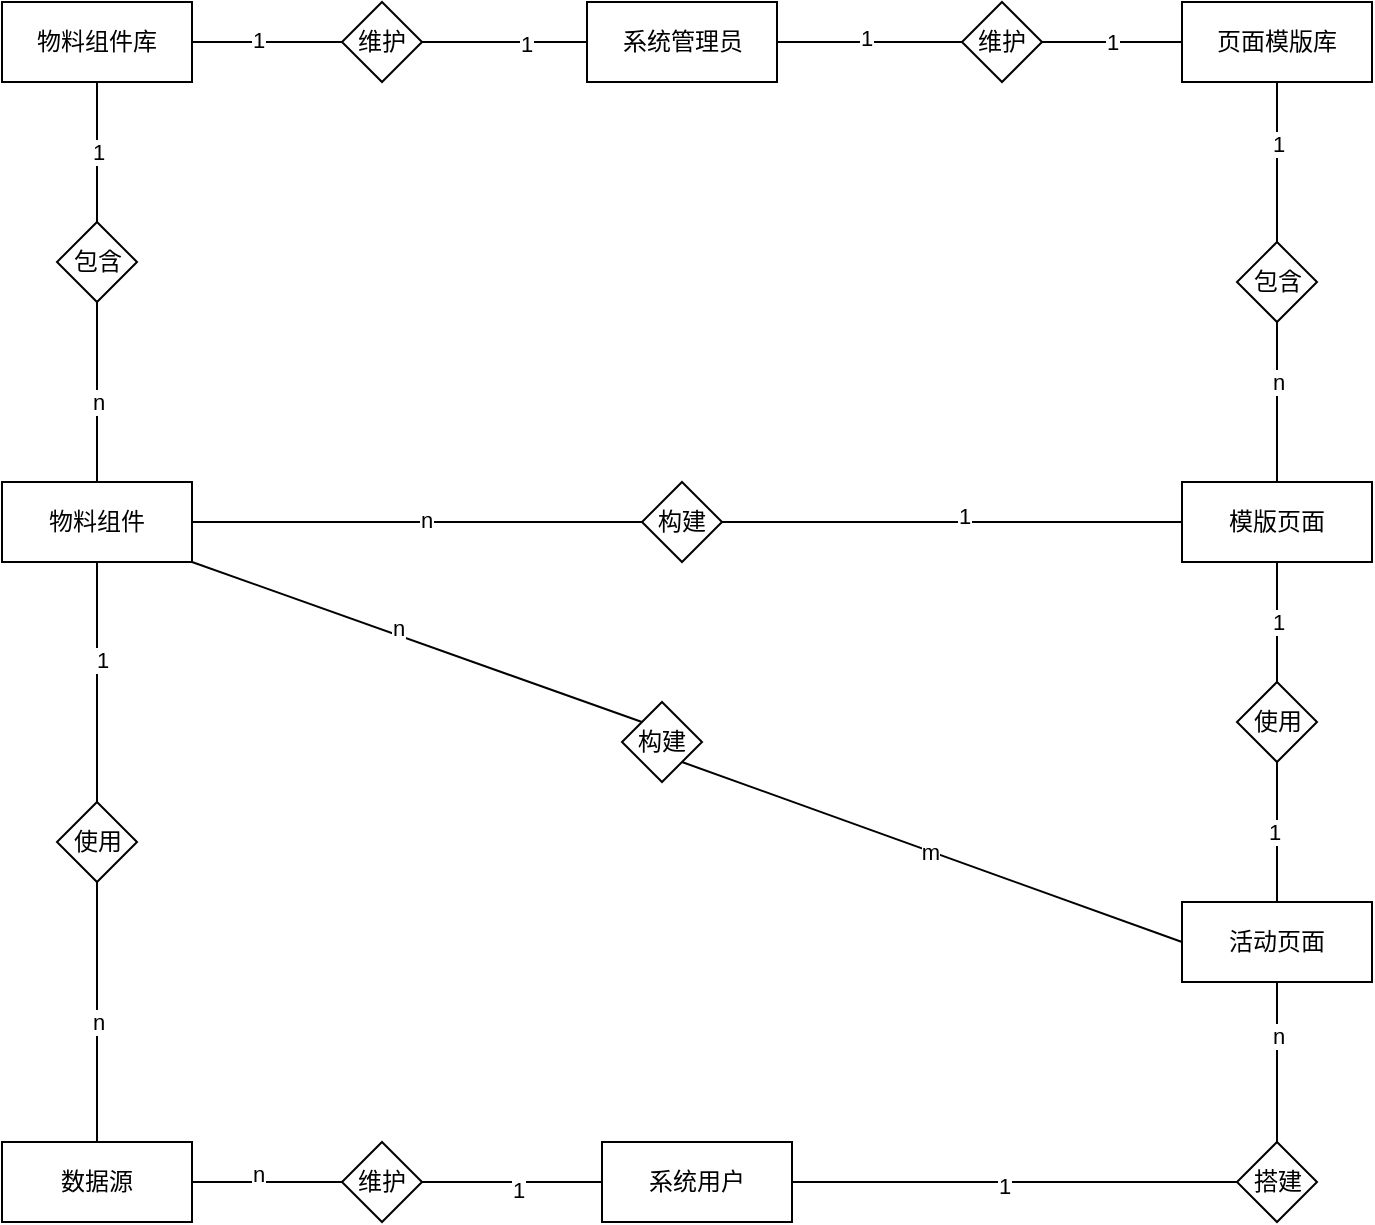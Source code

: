 <mxfile version="22.1.0" type="github">
  <diagram id="R2lEEEUBdFMjLlhIrx00" name="Page-1">
    <mxGraphModel dx="1910" dy="673" grid="1" gridSize="10" guides="1" tooltips="1" connect="1" arrows="1" fold="1" page="1" pageScale="1" pageWidth="850" pageHeight="1100" math="0" shadow="0" extFonts="Permanent Marker^https://fonts.googleapis.com/css?family=Permanent+Marker">
      <root>
        <mxCell id="0" />
        <mxCell id="1" parent="0" />
        <mxCell id="79Bn47hT7U_q4xXXucv6-1" value="系统管理员" style="rounded=0;whiteSpace=wrap;html=1;" vertex="1" parent="1">
          <mxGeometry x="272.5" y="220" width="95" height="40" as="geometry" />
        </mxCell>
        <mxCell id="79Bn47hT7U_q4xXXucv6-3" value="物料组件库" style="rounded=0;whiteSpace=wrap;html=1;" vertex="1" parent="1">
          <mxGeometry x="-20" y="220" width="95" height="40" as="geometry" />
        </mxCell>
        <mxCell id="79Bn47hT7U_q4xXXucv6-4" value="物料组件" style="rounded=0;whiteSpace=wrap;html=1;" vertex="1" parent="1">
          <mxGeometry x="-20" y="460" width="95" height="40" as="geometry" />
        </mxCell>
        <mxCell id="79Bn47hT7U_q4xXXucv6-5" value="包含" style="rhombus;whiteSpace=wrap;html=1;" vertex="1" parent="1">
          <mxGeometry x="7.5" y="330" width="40" height="40" as="geometry" />
        </mxCell>
        <mxCell id="79Bn47hT7U_q4xXXucv6-6" value="页面模版库" style="rounded=0;whiteSpace=wrap;html=1;" vertex="1" parent="1">
          <mxGeometry x="570" y="220" width="95" height="40" as="geometry" />
        </mxCell>
        <mxCell id="79Bn47hT7U_q4xXXucv6-7" value="模版页面" style="rounded=0;whiteSpace=wrap;html=1;" vertex="1" parent="1">
          <mxGeometry x="570" y="460" width="95" height="40" as="geometry" />
        </mxCell>
        <mxCell id="79Bn47hT7U_q4xXXucv6-8" value="维护" style="rhombus;whiteSpace=wrap;html=1;" vertex="1" parent="1">
          <mxGeometry x="460" y="220" width="40" height="40" as="geometry" />
        </mxCell>
        <mxCell id="79Bn47hT7U_q4xXXucv6-10" value="系统用户" style="rounded=0;whiteSpace=wrap;html=1;" vertex="1" parent="1">
          <mxGeometry x="280" y="790" width="95" height="40" as="geometry" />
        </mxCell>
        <mxCell id="79Bn47hT7U_q4xXXucv6-11" value="数据源" style="rounded=0;whiteSpace=wrap;html=1;" vertex="1" parent="1">
          <mxGeometry x="-20" y="790" width="95" height="40" as="geometry" />
        </mxCell>
        <mxCell id="79Bn47hT7U_q4xXXucv6-13" value="" style="endArrow=none;html=1;rounded=0;exitX=1;exitY=0.5;exitDx=0;exitDy=0;entryX=0;entryY=0.5;entryDx=0;entryDy=0;" edge="1" parent="1" source="79Bn47hT7U_q4xXXucv6-2" target="79Bn47hT7U_q4xXXucv6-1">
          <mxGeometry width="50" height="50" relative="1" as="geometry">
            <mxPoint x="340" y="410" as="sourcePoint" />
            <mxPoint x="390" y="360" as="targetPoint" />
          </mxGeometry>
        </mxCell>
        <mxCell id="79Bn47hT7U_q4xXXucv6-69" value="1" style="edgeLabel;html=1;align=center;verticalAlign=middle;resizable=0;points=[];" vertex="1" connectable="0" parent="79Bn47hT7U_q4xXXucv6-13">
          <mxGeometry x="0.224" y="-1" relative="1" as="geometry">
            <mxPoint x="1" as="offset" />
          </mxGeometry>
        </mxCell>
        <mxCell id="79Bn47hT7U_q4xXXucv6-14" value="" style="endArrow=none;html=1;rounded=0;exitX=1;exitY=0.5;exitDx=0;exitDy=0;" edge="1" parent="1" source="79Bn47hT7U_q4xXXucv6-2">
          <mxGeometry width="50" height="50" relative="1" as="geometry">
            <mxPoint x="270" y="250" as="sourcePoint" />
            <mxPoint x="220" y="240" as="targetPoint" />
          </mxGeometry>
        </mxCell>
        <mxCell id="79Bn47hT7U_q4xXXucv6-17" value="" style="endArrow=none;html=1;rounded=0;exitX=1;exitY=0.5;exitDx=0;exitDy=0;entryX=0;entryY=0.5;entryDx=0;entryDy=0;" edge="1" parent="1" source="79Bn47hT7U_q4xXXucv6-1" target="79Bn47hT7U_q4xXXucv6-8">
          <mxGeometry width="50" height="50" relative="1" as="geometry">
            <mxPoint x="118" y="350" as="sourcePoint" />
            <mxPoint x="118" y="380" as="targetPoint" />
          </mxGeometry>
        </mxCell>
        <mxCell id="79Bn47hT7U_q4xXXucv6-71" value="1" style="edgeLabel;html=1;align=center;verticalAlign=middle;resizable=0;points=[];" vertex="1" connectable="0" parent="79Bn47hT7U_q4xXXucv6-17">
          <mxGeometry x="-0.049" y="2" relative="1" as="geometry">
            <mxPoint as="offset" />
          </mxGeometry>
        </mxCell>
        <mxCell id="79Bn47hT7U_q4xXXucv6-18" value="1" style="endArrow=none;html=1;rounded=0;entryX=1;entryY=0.5;entryDx=0;entryDy=0;" edge="1" parent="1" source="79Bn47hT7U_q4xXXucv6-6" target="79Bn47hT7U_q4xXXucv6-8">
          <mxGeometry width="50" height="50" relative="1" as="geometry">
            <mxPoint x="435" y="250" as="sourcePoint" />
            <mxPoint x="490" y="250" as="targetPoint" />
          </mxGeometry>
        </mxCell>
        <mxCell id="79Bn47hT7U_q4xXXucv6-23" value="使用" style="rhombus;whiteSpace=wrap;html=1;" vertex="1" parent="1">
          <mxGeometry x="7.5" y="620" width="40" height="40" as="geometry" />
        </mxCell>
        <mxCell id="79Bn47hT7U_q4xXXucv6-28" value="维护" style="rhombus;whiteSpace=wrap;html=1;" vertex="1" parent="1">
          <mxGeometry x="150" y="790" width="40" height="40" as="geometry" />
        </mxCell>
        <mxCell id="79Bn47hT7U_q4xXXucv6-29" value="" style="endArrow=none;html=1;rounded=0;entryX=0.5;entryY=0;entryDx=0;entryDy=0;exitX=0.5;exitY=1;exitDx=0;exitDy=0;" edge="1" parent="1" source="79Bn47hT7U_q4xXXucv6-4" target="79Bn47hT7U_q4xXXucv6-23">
          <mxGeometry width="50" height="50" relative="1" as="geometry">
            <mxPoint x="-310" y="440" as="sourcePoint" />
            <mxPoint x="390" y="290" as="targetPoint" />
          </mxGeometry>
        </mxCell>
        <mxCell id="79Bn47hT7U_q4xXXucv6-90" value="1" style="edgeLabel;html=1;align=center;verticalAlign=middle;resizable=0;points=[];" vertex="1" connectable="0" parent="79Bn47hT7U_q4xXXucv6-29">
          <mxGeometry x="-0.183" y="2" relative="1" as="geometry">
            <mxPoint as="offset" />
          </mxGeometry>
        </mxCell>
        <mxCell id="79Bn47hT7U_q4xXXucv6-30" value="" style="endArrow=none;html=1;rounded=0;entryX=0.5;entryY=1;entryDx=0;entryDy=0;" edge="1" parent="1" source="79Bn47hT7U_q4xXXucv6-11" target="79Bn47hT7U_q4xXXucv6-23">
          <mxGeometry width="50" height="50" relative="1" as="geometry">
            <mxPoint x="38" y="330" as="sourcePoint" />
            <mxPoint x="38" y="430" as="targetPoint" />
          </mxGeometry>
        </mxCell>
        <mxCell id="79Bn47hT7U_q4xXXucv6-92" value="n" style="edgeLabel;html=1;align=center;verticalAlign=middle;resizable=0;points=[];" vertex="1" connectable="0" parent="79Bn47hT7U_q4xXXucv6-30">
          <mxGeometry x="0.431" y="-3" relative="1" as="geometry">
            <mxPoint x="-3" y="33" as="offset" />
          </mxGeometry>
        </mxCell>
        <mxCell id="79Bn47hT7U_q4xXXucv6-31" value="" style="endArrow=none;html=1;rounded=0;entryX=0;entryY=0.5;entryDx=0;entryDy=0;exitX=1;exitY=0.5;exitDx=0;exitDy=0;" edge="1" parent="1" source="79Bn47hT7U_q4xXXucv6-28" target="79Bn47hT7U_q4xXXucv6-10">
          <mxGeometry width="50" height="50" relative="1" as="geometry">
            <mxPoint x="58" y="800" as="sourcePoint" />
            <mxPoint x="58" y="740" as="targetPoint" />
          </mxGeometry>
        </mxCell>
        <mxCell id="79Bn47hT7U_q4xXXucv6-88" value="1" style="edgeLabel;html=1;align=center;verticalAlign=middle;resizable=0;points=[];" vertex="1" connectable="0" parent="79Bn47hT7U_q4xXXucv6-31">
          <mxGeometry x="0.033" y="-4" relative="1" as="geometry">
            <mxPoint x="1" as="offset" />
          </mxGeometry>
        </mxCell>
        <mxCell id="79Bn47hT7U_q4xXXucv6-32" value="" style="endArrow=none;html=1;rounded=0;exitX=1;exitY=0.5;exitDx=0;exitDy=0;entryX=0;entryY=0.5;entryDx=0;entryDy=0;" edge="1" parent="1" source="79Bn47hT7U_q4xXXucv6-11" target="79Bn47hT7U_q4xXXucv6-28">
          <mxGeometry width="50" height="50" relative="1" as="geometry">
            <mxPoint x="225" y="820" as="sourcePoint" />
            <mxPoint x="170" y="840" as="targetPoint" />
          </mxGeometry>
        </mxCell>
        <mxCell id="79Bn47hT7U_q4xXXucv6-89" value="n" style="edgeLabel;html=1;align=center;verticalAlign=middle;resizable=0;points=[];" vertex="1" connectable="0" parent="79Bn47hT7U_q4xXXucv6-32">
          <mxGeometry x="-0.133" y="4" relative="1" as="geometry">
            <mxPoint as="offset" />
          </mxGeometry>
        </mxCell>
        <mxCell id="79Bn47hT7U_q4xXXucv6-35" value="构建" style="rhombus;whiteSpace=wrap;html=1;" vertex="1" parent="1">
          <mxGeometry x="300" y="460" width="40" height="40" as="geometry" />
        </mxCell>
        <mxCell id="79Bn47hT7U_q4xXXucv6-9" value="包含" style="rhombus;whiteSpace=wrap;html=1;" vertex="1" parent="1">
          <mxGeometry x="597.5" y="340" width="40" height="40" as="geometry" />
        </mxCell>
        <mxCell id="79Bn47hT7U_q4xXXucv6-38" value="" style="endArrow=none;html=1;rounded=0;exitX=1;exitY=0.5;exitDx=0;exitDy=0;" edge="1" parent="1" source="79Bn47hT7U_q4xXXucv6-3" target="79Bn47hT7U_q4xXXucv6-2">
          <mxGeometry width="50" height="50" relative="1" as="geometry">
            <mxPoint x="75" y="240" as="sourcePoint" />
            <mxPoint x="220" y="240" as="targetPoint" />
          </mxGeometry>
        </mxCell>
        <mxCell id="79Bn47hT7U_q4xXXucv6-70" value="1" style="edgeLabel;html=1;align=center;verticalAlign=middle;resizable=0;points=[];" vertex="1" connectable="0" parent="79Bn47hT7U_q4xXXucv6-38">
          <mxGeometry x="-0.133" y="1" relative="1" as="geometry">
            <mxPoint as="offset" />
          </mxGeometry>
        </mxCell>
        <mxCell id="79Bn47hT7U_q4xXXucv6-2" value="维护" style="rhombus;whiteSpace=wrap;html=1;" vertex="1" parent="1">
          <mxGeometry x="150" y="220" width="40" height="40" as="geometry" />
        </mxCell>
        <mxCell id="79Bn47hT7U_q4xXXucv6-39" value="" style="endArrow=none;html=1;rounded=0;exitX=1;exitY=0.5;exitDx=0;exitDy=0;entryX=0;entryY=0.5;entryDx=0;entryDy=0;" edge="1" parent="1" source="79Bn47hT7U_q4xXXucv6-4" target="79Bn47hT7U_q4xXXucv6-35">
          <mxGeometry width="50" height="50" relative="1" as="geometry">
            <mxPoint x="320" y="220" as="sourcePoint" />
            <mxPoint x="370" y="170" as="targetPoint" />
          </mxGeometry>
        </mxCell>
        <mxCell id="79Bn47hT7U_q4xXXucv6-75" value="n" style="edgeLabel;html=1;align=center;verticalAlign=middle;resizable=0;points=[];" vertex="1" connectable="0" parent="79Bn47hT7U_q4xXXucv6-39">
          <mxGeometry x="0.036" y="1" relative="1" as="geometry">
            <mxPoint as="offset" />
          </mxGeometry>
        </mxCell>
        <mxCell id="79Bn47hT7U_q4xXXucv6-40" value="" style="endArrow=none;html=1;rounded=0;entryX=1;entryY=0.5;entryDx=0;entryDy=0;exitX=0;exitY=0.5;exitDx=0;exitDy=0;" edge="1" parent="1" source="79Bn47hT7U_q4xXXucv6-7" target="79Bn47hT7U_q4xXXucv6-35">
          <mxGeometry width="50" height="50" relative="1" as="geometry">
            <mxPoint x="85" y="40" as="sourcePoint" />
            <mxPoint x="285" y="40" as="targetPoint" />
          </mxGeometry>
        </mxCell>
        <mxCell id="79Bn47hT7U_q4xXXucv6-76" value="1" style="edgeLabel;html=1;align=center;verticalAlign=middle;resizable=0;points=[];" vertex="1" connectable="0" parent="79Bn47hT7U_q4xXXucv6-40">
          <mxGeometry x="-0.039" y="-3" relative="1" as="geometry">
            <mxPoint x="1" as="offset" />
          </mxGeometry>
        </mxCell>
        <mxCell id="79Bn47hT7U_q4xXXucv6-41" value="活动页面" style="rounded=0;whiteSpace=wrap;html=1;" vertex="1" parent="1">
          <mxGeometry x="570" y="670" width="95" height="40" as="geometry" />
        </mxCell>
        <mxCell id="79Bn47hT7U_q4xXXucv6-42" value="搭建" style="rhombus;whiteSpace=wrap;html=1;" vertex="1" parent="1">
          <mxGeometry x="597.5" y="790" width="40" height="40" as="geometry" />
        </mxCell>
        <mxCell id="79Bn47hT7U_q4xXXucv6-50" value="构建" style="rhombus;whiteSpace=wrap;html=1;" vertex="1" parent="1">
          <mxGeometry x="290" y="570" width="40" height="40" as="geometry" />
        </mxCell>
        <mxCell id="79Bn47hT7U_q4xXXucv6-53" value="1" style="endArrow=none;html=1;rounded=0;entryX=0.5;entryY=1;entryDx=0;entryDy=0;" edge="1" parent="1" source="79Bn47hT7U_q4xXXucv6-5" target="79Bn47hT7U_q4xXXucv6-3">
          <mxGeometry width="50" height="50" relative="1" as="geometry">
            <mxPoint x="170" y="560" as="sourcePoint" />
            <mxPoint x="20" y="280" as="targetPoint" />
          </mxGeometry>
        </mxCell>
        <mxCell id="79Bn47hT7U_q4xXXucv6-54" value="" style="endArrow=none;html=1;rounded=0;entryX=0.5;entryY=0;entryDx=0;entryDy=0;exitX=0.5;exitY=1;exitDx=0;exitDy=0;" edge="1" parent="1" source="79Bn47hT7U_q4xXXucv6-5" target="79Bn47hT7U_q4xXXucv6-4">
          <mxGeometry width="50" height="50" relative="1" as="geometry">
            <mxPoint x="38" y="340" as="sourcePoint" />
            <mxPoint x="38" y="270" as="targetPoint" />
          </mxGeometry>
        </mxCell>
        <mxCell id="79Bn47hT7U_q4xXXucv6-72" value="n" style="edgeLabel;html=1;align=center;verticalAlign=middle;resizable=0;points=[];" vertex="1" connectable="0" parent="79Bn47hT7U_q4xXXucv6-54">
          <mxGeometry x="0.111" relative="1" as="geometry">
            <mxPoint as="offset" />
          </mxGeometry>
        </mxCell>
        <mxCell id="79Bn47hT7U_q4xXXucv6-55" value="" style="endArrow=none;html=1;rounded=0;entryX=0.5;entryY=1;entryDx=0;entryDy=0;exitX=0.5;exitY=0;exitDx=0;exitDy=0;" edge="1" parent="1" source="79Bn47hT7U_q4xXXucv6-7" target="79Bn47hT7U_q4xXXucv6-9">
          <mxGeometry width="50" height="50" relative="1" as="geometry">
            <mxPoint x="580" y="450" as="sourcePoint" />
            <mxPoint x="220" y="510" as="targetPoint" />
          </mxGeometry>
        </mxCell>
        <mxCell id="79Bn47hT7U_q4xXXucv6-74" value="n" style="edgeLabel;html=1;align=center;verticalAlign=middle;resizable=0;points=[];" vertex="1" connectable="0" parent="79Bn47hT7U_q4xXXucv6-55">
          <mxGeometry x="0.35" relative="1" as="geometry">
            <mxPoint y="4" as="offset" />
          </mxGeometry>
        </mxCell>
        <mxCell id="79Bn47hT7U_q4xXXucv6-56" value="" style="endArrow=none;html=1;rounded=0;entryX=0.5;entryY=1;entryDx=0;entryDy=0;exitX=0.5;exitY=0;exitDx=0;exitDy=0;" edge="1" parent="1" source="79Bn47hT7U_q4xXXucv6-9" target="79Bn47hT7U_q4xXXucv6-6">
          <mxGeometry width="50" height="50" relative="1" as="geometry">
            <mxPoint x="170" y="560" as="sourcePoint" />
            <mxPoint x="220" y="510" as="targetPoint" />
          </mxGeometry>
        </mxCell>
        <mxCell id="79Bn47hT7U_q4xXXucv6-73" value="1" style="edgeLabel;html=1;align=center;verticalAlign=middle;resizable=0;points=[];" vertex="1" connectable="0" parent="79Bn47hT7U_q4xXXucv6-56">
          <mxGeometry x="0.225" relative="1" as="geometry">
            <mxPoint as="offset" />
          </mxGeometry>
        </mxCell>
        <mxCell id="79Bn47hT7U_q4xXXucv6-62" value="使用" style="rhombus;whiteSpace=wrap;html=1;" vertex="1" parent="1">
          <mxGeometry x="597.5" y="560" width="40" height="40" as="geometry" />
        </mxCell>
        <mxCell id="79Bn47hT7U_q4xXXucv6-63" value="" style="endArrow=none;html=1;rounded=0;entryX=1;entryY=1;entryDx=0;entryDy=0;exitX=0;exitY=0;exitDx=0;exitDy=0;" edge="1" parent="1" source="79Bn47hT7U_q4xXXucv6-50" target="79Bn47hT7U_q4xXXucv6-4">
          <mxGeometry width="50" height="50" relative="1" as="geometry">
            <mxPoint x="170" y="670" as="sourcePoint" />
            <mxPoint x="220" y="620" as="targetPoint" />
          </mxGeometry>
        </mxCell>
        <mxCell id="79Bn47hT7U_q4xXXucv6-77" value="n" style="edgeLabel;html=1;align=center;verticalAlign=middle;resizable=0;points=[];" vertex="1" connectable="0" parent="79Bn47hT7U_q4xXXucv6-63">
          <mxGeometry x="0.098" y="-4" relative="1" as="geometry">
            <mxPoint as="offset" />
          </mxGeometry>
        </mxCell>
        <mxCell id="79Bn47hT7U_q4xXXucv6-64" value="m" style="endArrow=none;html=1;rounded=0;entryX=1;entryY=1;entryDx=0;entryDy=0;exitX=0;exitY=0.5;exitDx=0;exitDy=0;" edge="1" parent="1" source="79Bn47hT7U_q4xXXucv6-41" target="79Bn47hT7U_q4xXXucv6-50">
          <mxGeometry x="0.004" width="50" height="50" relative="1" as="geometry">
            <mxPoint x="170" y="670" as="sourcePoint" />
            <mxPoint x="220" y="620" as="targetPoint" />
            <mxPoint as="offset" />
          </mxGeometry>
        </mxCell>
        <mxCell id="79Bn47hT7U_q4xXXucv6-81" value="1" style="endArrow=none;html=1;rounded=0;entryX=0.5;entryY=1;entryDx=0;entryDy=0;exitX=0.5;exitY=0;exitDx=0;exitDy=0;" edge="1" parent="1" source="79Bn47hT7U_q4xXXucv6-62" target="79Bn47hT7U_q4xXXucv6-7">
          <mxGeometry width="50" height="50" relative="1" as="geometry">
            <mxPoint x="180" y="630" as="sourcePoint" />
            <mxPoint x="230" y="580" as="targetPoint" />
          </mxGeometry>
        </mxCell>
        <mxCell id="79Bn47hT7U_q4xXXucv6-82" value="" style="endArrow=none;html=1;rounded=0;entryX=0.5;entryY=0;entryDx=0;entryDy=0;exitX=0.5;exitY=1;exitDx=0;exitDy=0;" edge="1" parent="1" source="79Bn47hT7U_q4xXXucv6-62" target="79Bn47hT7U_q4xXXucv6-41">
          <mxGeometry width="50" height="50" relative="1" as="geometry">
            <mxPoint x="628" y="570" as="sourcePoint" />
            <mxPoint x="628" y="510" as="targetPoint" />
          </mxGeometry>
        </mxCell>
        <mxCell id="79Bn47hT7U_q4xXXucv6-93" value="1" style="edgeLabel;html=1;align=center;verticalAlign=middle;resizable=0;points=[];" vertex="1" connectable="0" parent="79Bn47hT7U_q4xXXucv6-82">
          <mxGeometry y="-2" relative="1" as="geometry">
            <mxPoint as="offset" />
          </mxGeometry>
        </mxCell>
        <mxCell id="79Bn47hT7U_q4xXXucv6-83" value="" style="endArrow=none;html=1;rounded=0;entryX=0.5;entryY=1;entryDx=0;entryDy=0;exitX=0.5;exitY=0;exitDx=0;exitDy=0;" edge="1" parent="1" source="79Bn47hT7U_q4xXXucv6-42" target="79Bn47hT7U_q4xXXucv6-41">
          <mxGeometry width="50" height="50" relative="1" as="geometry">
            <mxPoint x="180" y="630" as="sourcePoint" />
            <mxPoint x="230" y="580" as="targetPoint" />
          </mxGeometry>
        </mxCell>
        <mxCell id="79Bn47hT7U_q4xXXucv6-87" value="n" style="edgeLabel;html=1;align=center;verticalAlign=middle;resizable=0;points=[];" vertex="1" connectable="0" parent="79Bn47hT7U_q4xXXucv6-83">
          <mxGeometry x="0.325" relative="1" as="geometry">
            <mxPoint as="offset" />
          </mxGeometry>
        </mxCell>
        <mxCell id="79Bn47hT7U_q4xXXucv6-84" value="" style="endArrow=none;html=1;rounded=0;entryX=1;entryY=0.5;entryDx=0;entryDy=0;exitX=0;exitY=0.5;exitDx=0;exitDy=0;" edge="1" parent="1" source="79Bn47hT7U_q4xXXucv6-42" target="79Bn47hT7U_q4xXXucv6-10">
          <mxGeometry width="50" height="50" relative="1" as="geometry">
            <mxPoint x="628" y="790" as="sourcePoint" />
            <mxPoint x="628" y="720" as="targetPoint" />
          </mxGeometry>
        </mxCell>
        <mxCell id="79Bn47hT7U_q4xXXucv6-86" value="1" style="edgeLabel;html=1;align=center;verticalAlign=middle;resizable=0;points=[];" vertex="1" connectable="0" parent="79Bn47hT7U_q4xXXucv6-84">
          <mxGeometry x="0.052" y="2" relative="1" as="geometry">
            <mxPoint as="offset" />
          </mxGeometry>
        </mxCell>
      </root>
    </mxGraphModel>
  </diagram>
</mxfile>
